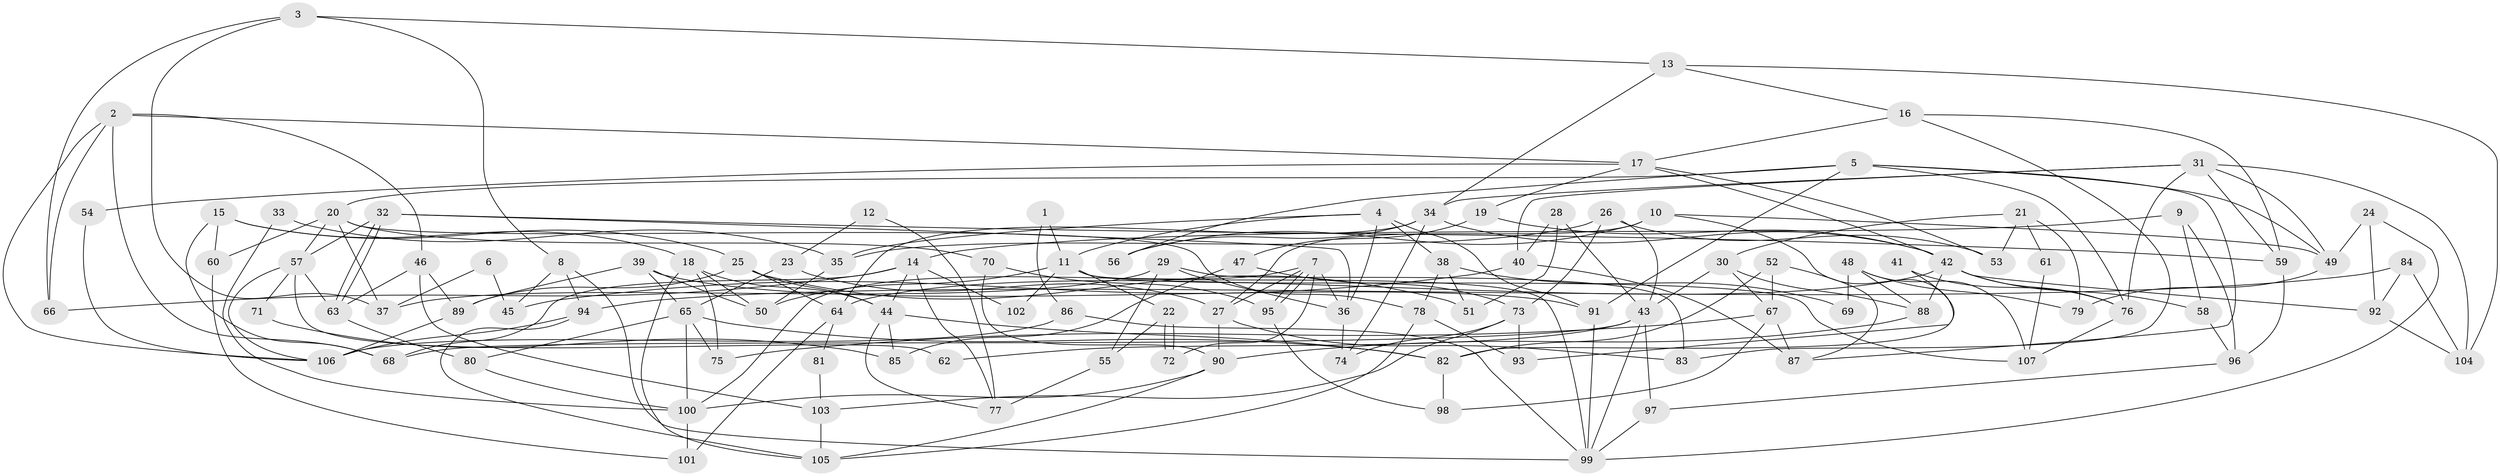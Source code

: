 // coarse degree distribution, {11: 0.09090909090909091, 2: 0.030303030303030304, 6: 0.12121212121212122, 5: 0.12121212121212122, 7: 0.15151515151515152, 10: 0.06060606060606061, 8: 0.15151515151515152, 3: 0.12121212121212122, 4: 0.09090909090909091, 9: 0.06060606060606061}
// Generated by graph-tools (version 1.1) at 2025/37/03/04/25 23:37:12]
// undirected, 107 vertices, 214 edges
graph export_dot {
  node [color=gray90,style=filled];
  1;
  2;
  3;
  4;
  5;
  6;
  7;
  8;
  9;
  10;
  11;
  12;
  13;
  14;
  15;
  16;
  17;
  18;
  19;
  20;
  21;
  22;
  23;
  24;
  25;
  26;
  27;
  28;
  29;
  30;
  31;
  32;
  33;
  34;
  35;
  36;
  37;
  38;
  39;
  40;
  41;
  42;
  43;
  44;
  45;
  46;
  47;
  48;
  49;
  50;
  51;
  52;
  53;
  54;
  55;
  56;
  57;
  58;
  59;
  60;
  61;
  62;
  63;
  64;
  65;
  66;
  67;
  68;
  69;
  70;
  71;
  72;
  73;
  74;
  75;
  76;
  77;
  78;
  79;
  80;
  81;
  82;
  83;
  84;
  85;
  86;
  87;
  88;
  89;
  90;
  91;
  92;
  93;
  94;
  95;
  96;
  97;
  98;
  99;
  100;
  101;
  102;
  103;
  104;
  105;
  106;
  107;
  1 -- 11;
  1 -- 86;
  2 -- 106;
  2 -- 46;
  2 -- 17;
  2 -- 66;
  2 -- 68;
  3 -- 13;
  3 -- 66;
  3 -- 8;
  3 -- 37;
  4 -- 11;
  4 -- 91;
  4 -- 35;
  4 -- 36;
  4 -- 38;
  5 -- 56;
  5 -- 87;
  5 -- 20;
  5 -- 49;
  5 -- 76;
  5 -- 91;
  6 -- 37;
  6 -- 45;
  7 -- 95;
  7 -- 95;
  7 -- 27;
  7 -- 36;
  7 -- 72;
  7 -- 100;
  8 -- 99;
  8 -- 45;
  8 -- 94;
  9 -- 96;
  9 -- 14;
  9 -- 58;
  10 -- 49;
  10 -- 27;
  10 -- 56;
  10 -- 93;
  11 -- 99;
  11 -- 50;
  11 -- 22;
  11 -- 102;
  11 -- 107;
  12 -- 23;
  12 -- 77;
  13 -- 34;
  13 -- 16;
  13 -- 104;
  14 -- 77;
  14 -- 68;
  14 -- 44;
  14 -- 66;
  14 -- 102;
  15 -- 68;
  15 -- 25;
  15 -- 18;
  15 -- 60;
  16 -- 59;
  16 -- 17;
  16 -- 83;
  17 -- 42;
  17 -- 19;
  17 -- 53;
  17 -- 54;
  18 -- 44;
  18 -- 50;
  18 -- 75;
  18 -- 105;
  19 -- 42;
  19 -- 47;
  20 -- 57;
  20 -- 37;
  20 -- 60;
  20 -- 70;
  20 -- 78;
  21 -- 79;
  21 -- 30;
  21 -- 53;
  21 -- 61;
  22 -- 72;
  22 -- 72;
  22 -- 55;
  23 -- 65;
  23 -- 27;
  24 -- 92;
  24 -- 49;
  24 -- 99;
  25 -- 64;
  25 -- 44;
  25 -- 51;
  25 -- 89;
  26 -- 53;
  26 -- 73;
  26 -- 35;
  26 -- 43;
  27 -- 90;
  27 -- 83;
  28 -- 51;
  28 -- 43;
  28 -- 40;
  29 -- 37;
  29 -- 36;
  29 -- 55;
  29 -- 83;
  30 -- 43;
  30 -- 88;
  30 -- 67;
  31 -- 40;
  31 -- 59;
  31 -- 34;
  31 -- 49;
  31 -- 76;
  31 -- 104;
  32 -- 36;
  32 -- 63;
  32 -- 63;
  32 -- 57;
  32 -- 59;
  33 -- 35;
  33 -- 100;
  34 -- 42;
  34 -- 56;
  34 -- 64;
  34 -- 74;
  35 -- 50;
  36 -- 74;
  38 -- 78;
  38 -- 51;
  38 -- 69;
  39 -- 89;
  39 -- 50;
  39 -- 65;
  39 -- 91;
  40 -- 87;
  40 -- 45;
  41 -- 82;
  41 -- 76;
  42 -- 76;
  42 -- 92;
  42 -- 58;
  42 -- 64;
  42 -- 88;
  43 -- 99;
  43 -- 62;
  43 -- 68;
  43 -- 97;
  44 -- 82;
  44 -- 77;
  44 -- 85;
  46 -- 63;
  46 -- 89;
  46 -- 103;
  47 -- 73;
  47 -- 85;
  48 -- 107;
  48 -- 88;
  48 -- 69;
  48 -- 79;
  49 -- 79;
  52 -- 82;
  52 -- 67;
  52 -- 87;
  54 -- 106;
  55 -- 77;
  57 -- 63;
  57 -- 62;
  57 -- 71;
  57 -- 106;
  58 -- 96;
  59 -- 96;
  60 -- 101;
  61 -- 107;
  63 -- 80;
  64 -- 81;
  64 -- 101;
  65 -- 100;
  65 -- 75;
  65 -- 80;
  65 -- 82;
  67 -- 75;
  67 -- 87;
  67 -- 98;
  70 -- 90;
  70 -- 95;
  71 -- 85;
  73 -- 93;
  73 -- 74;
  73 -- 103;
  76 -- 107;
  78 -- 105;
  78 -- 93;
  80 -- 100;
  81 -- 103;
  82 -- 98;
  84 -- 94;
  84 -- 104;
  84 -- 92;
  86 -- 99;
  86 -- 106;
  88 -- 90;
  89 -- 106;
  90 -- 100;
  90 -- 105;
  91 -- 99;
  92 -- 104;
  94 -- 105;
  94 -- 106;
  95 -- 98;
  96 -- 97;
  97 -- 99;
  100 -- 101;
  103 -- 105;
}
